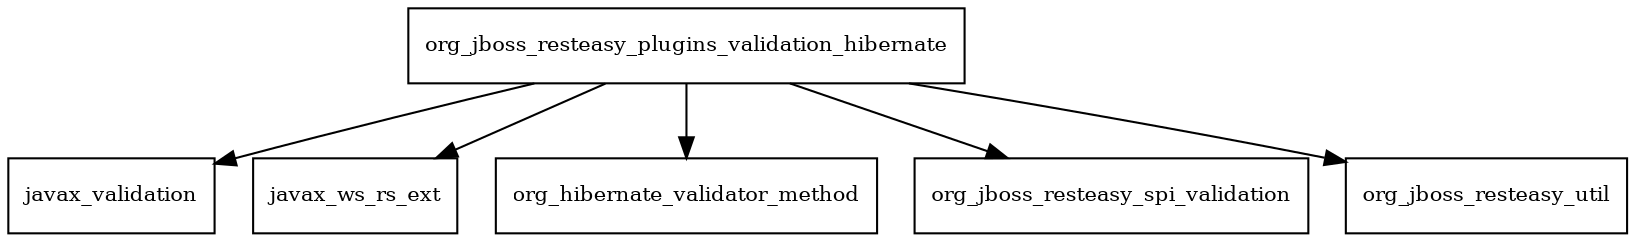 digraph resteasy_hibernatevalidator_provider_2_3_8_Final_redhat_3_package_dependencies {
  node [shape = box, fontsize=10.0];
  org_jboss_resteasy_plugins_validation_hibernate -> javax_validation;
  org_jboss_resteasy_plugins_validation_hibernate -> javax_ws_rs_ext;
  org_jboss_resteasy_plugins_validation_hibernate -> org_hibernate_validator_method;
  org_jboss_resteasy_plugins_validation_hibernate -> org_jboss_resteasy_spi_validation;
  org_jboss_resteasy_plugins_validation_hibernate -> org_jboss_resteasy_util;
}
